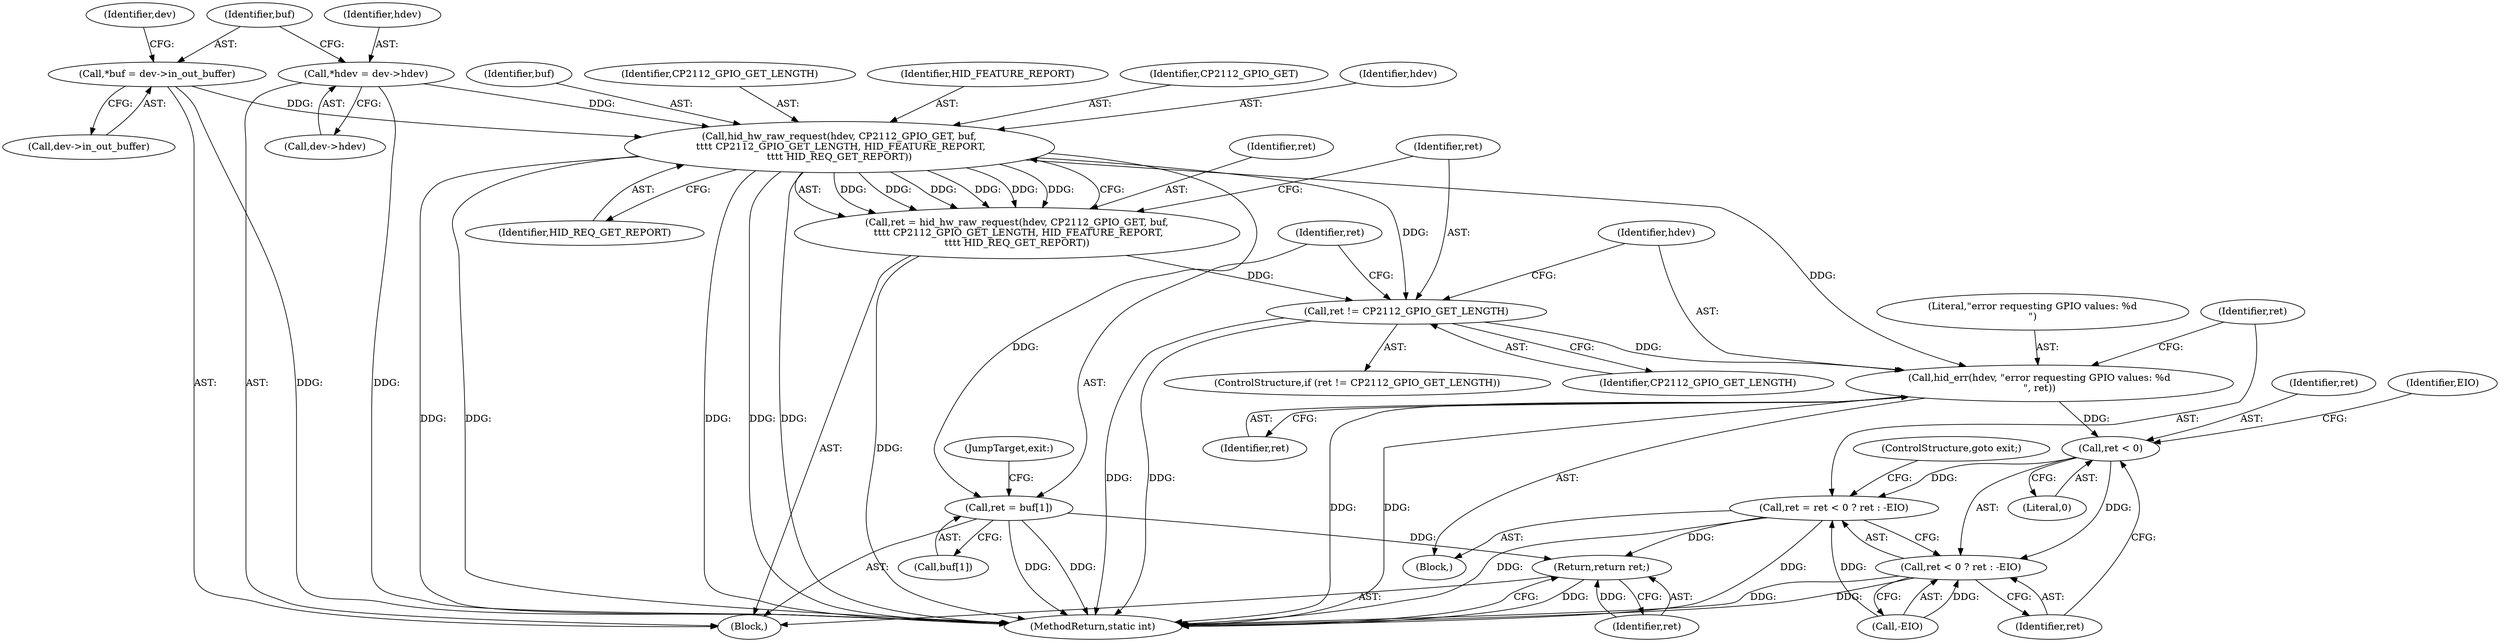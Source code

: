 digraph "0_linux_7a7b5df84b6b4e5d599c7289526eed96541a0654_1@pointer" {
"1000130" [label="(Call,hid_hw_raw_request(hdev, CP2112_GPIO_GET, buf,\n \t\t\t\t CP2112_GPIO_GET_LENGTH, HID_FEATURE_REPORT,\n\t\t\t\t HID_REQ_GET_REPORT))"];
"1000109" [label="(Call,*hdev = dev->hdev)"];
"1000115" [label="(Call,*buf = dev->in_out_buffer)"];
"1000128" [label="(Call,ret = hid_hw_raw_request(hdev, CP2112_GPIO_GET, buf,\n \t\t\t\t CP2112_GPIO_GET_LENGTH, HID_FEATURE_REPORT,\n\t\t\t\t HID_REQ_GET_REPORT))"];
"1000138" [label="(Call,ret != CP2112_GPIO_GET_LENGTH)"];
"1000142" [label="(Call,hid_err(hdev, \"error requesting GPIO values: %d\n\", ret))"];
"1000149" [label="(Call,ret < 0)"];
"1000146" [label="(Call,ret = ret < 0 ? ret : -EIO)"];
"1000168" [label="(Return,return ret;)"];
"1000148" [label="(Call,ret < 0 ? ret : -EIO)"];
"1000156" [label="(Call,ret = buf[1])"];
"1000133" [label="(Identifier,buf)"];
"1000116" [label="(Identifier,buf)"];
"1000143" [label="(Identifier,hdev)"];
"1000161" [label="(JumpTarget,exit:)"];
"1000156" [label="(Call,ret = buf[1])"];
"1000128" [label="(Call,ret = hid_hw_raw_request(hdev, CP2112_GPIO_GET, buf,\n \t\t\t\t CP2112_GPIO_GET_LENGTH, HID_FEATURE_REPORT,\n\t\t\t\t HID_REQ_GET_REPORT))"];
"1000137" [label="(ControlStructure,if (ret != CP2112_GPIO_GET_LENGTH))"];
"1000168" [label="(Return,return ret;)"];
"1000150" [label="(Identifier,ret)"];
"1000141" [label="(Block,)"];
"1000134" [label="(Identifier,CP2112_GPIO_GET_LENGTH)"];
"1000125" [label="(Identifier,dev)"];
"1000152" [label="(Identifier,ret)"];
"1000115" [label="(Call,*buf = dev->in_out_buffer)"];
"1000155" [label="(ControlStructure,goto exit;)"];
"1000142" [label="(Call,hid_err(hdev, \"error requesting GPIO values: %d\n\", ret))"];
"1000140" [label="(Identifier,CP2112_GPIO_GET_LENGTH)"];
"1000110" [label="(Identifier,hdev)"];
"1000129" [label="(Identifier,ret)"];
"1000145" [label="(Identifier,ret)"];
"1000138" [label="(Call,ret != CP2112_GPIO_GET_LENGTH)"];
"1000157" [label="(Identifier,ret)"];
"1000130" [label="(Call,hid_hw_raw_request(hdev, CP2112_GPIO_GET, buf,\n \t\t\t\t CP2112_GPIO_GET_LENGTH, HID_FEATURE_REPORT,\n\t\t\t\t HID_REQ_GET_REPORT))"];
"1000144" [label="(Literal,\"error requesting GPIO values: %d\n\")"];
"1000117" [label="(Call,dev->in_out_buffer)"];
"1000135" [label="(Identifier,HID_FEATURE_REPORT)"];
"1000170" [label="(MethodReturn,static int)"];
"1000146" [label="(Call,ret = ret < 0 ? ret : -EIO)"];
"1000111" [label="(Call,dev->hdev)"];
"1000139" [label="(Identifier,ret)"];
"1000158" [label="(Call,buf[1])"];
"1000148" [label="(Call,ret < 0 ? ret : -EIO)"];
"1000102" [label="(Block,)"];
"1000149" [label="(Call,ret < 0)"];
"1000153" [label="(Call,-EIO)"];
"1000109" [label="(Call,*hdev = dev->hdev)"];
"1000132" [label="(Identifier,CP2112_GPIO_GET)"];
"1000154" [label="(Identifier,EIO)"];
"1000147" [label="(Identifier,ret)"];
"1000131" [label="(Identifier,hdev)"];
"1000151" [label="(Literal,0)"];
"1000169" [label="(Identifier,ret)"];
"1000136" [label="(Identifier,HID_REQ_GET_REPORT)"];
"1000130" -> "1000128"  [label="AST: "];
"1000130" -> "1000136"  [label="CFG: "];
"1000131" -> "1000130"  [label="AST: "];
"1000132" -> "1000130"  [label="AST: "];
"1000133" -> "1000130"  [label="AST: "];
"1000134" -> "1000130"  [label="AST: "];
"1000135" -> "1000130"  [label="AST: "];
"1000136" -> "1000130"  [label="AST: "];
"1000128" -> "1000130"  [label="CFG: "];
"1000130" -> "1000170"  [label="DDG: "];
"1000130" -> "1000170"  [label="DDG: "];
"1000130" -> "1000170"  [label="DDG: "];
"1000130" -> "1000170"  [label="DDG: "];
"1000130" -> "1000170"  [label="DDG: "];
"1000130" -> "1000128"  [label="DDG: "];
"1000130" -> "1000128"  [label="DDG: "];
"1000130" -> "1000128"  [label="DDG: "];
"1000130" -> "1000128"  [label="DDG: "];
"1000130" -> "1000128"  [label="DDG: "];
"1000130" -> "1000128"  [label="DDG: "];
"1000109" -> "1000130"  [label="DDG: "];
"1000115" -> "1000130"  [label="DDG: "];
"1000130" -> "1000138"  [label="DDG: "];
"1000130" -> "1000142"  [label="DDG: "];
"1000130" -> "1000156"  [label="DDG: "];
"1000109" -> "1000102"  [label="AST: "];
"1000109" -> "1000111"  [label="CFG: "];
"1000110" -> "1000109"  [label="AST: "];
"1000111" -> "1000109"  [label="AST: "];
"1000116" -> "1000109"  [label="CFG: "];
"1000109" -> "1000170"  [label="DDG: "];
"1000115" -> "1000102"  [label="AST: "];
"1000115" -> "1000117"  [label="CFG: "];
"1000116" -> "1000115"  [label="AST: "];
"1000117" -> "1000115"  [label="AST: "];
"1000125" -> "1000115"  [label="CFG: "];
"1000115" -> "1000170"  [label="DDG: "];
"1000128" -> "1000102"  [label="AST: "];
"1000129" -> "1000128"  [label="AST: "];
"1000139" -> "1000128"  [label="CFG: "];
"1000128" -> "1000170"  [label="DDG: "];
"1000128" -> "1000138"  [label="DDG: "];
"1000138" -> "1000137"  [label="AST: "];
"1000138" -> "1000140"  [label="CFG: "];
"1000139" -> "1000138"  [label="AST: "];
"1000140" -> "1000138"  [label="AST: "];
"1000143" -> "1000138"  [label="CFG: "];
"1000157" -> "1000138"  [label="CFG: "];
"1000138" -> "1000170"  [label="DDG: "];
"1000138" -> "1000170"  [label="DDG: "];
"1000138" -> "1000142"  [label="DDG: "];
"1000142" -> "1000141"  [label="AST: "];
"1000142" -> "1000145"  [label="CFG: "];
"1000143" -> "1000142"  [label="AST: "];
"1000144" -> "1000142"  [label="AST: "];
"1000145" -> "1000142"  [label="AST: "];
"1000147" -> "1000142"  [label="CFG: "];
"1000142" -> "1000170"  [label="DDG: "];
"1000142" -> "1000170"  [label="DDG: "];
"1000142" -> "1000149"  [label="DDG: "];
"1000149" -> "1000148"  [label="AST: "];
"1000149" -> "1000151"  [label="CFG: "];
"1000150" -> "1000149"  [label="AST: "];
"1000151" -> "1000149"  [label="AST: "];
"1000152" -> "1000149"  [label="CFG: "];
"1000154" -> "1000149"  [label="CFG: "];
"1000149" -> "1000146"  [label="DDG: "];
"1000149" -> "1000148"  [label="DDG: "];
"1000146" -> "1000141"  [label="AST: "];
"1000146" -> "1000148"  [label="CFG: "];
"1000147" -> "1000146"  [label="AST: "];
"1000148" -> "1000146"  [label="AST: "];
"1000155" -> "1000146"  [label="CFG: "];
"1000146" -> "1000170"  [label="DDG: "];
"1000146" -> "1000170"  [label="DDG: "];
"1000153" -> "1000146"  [label="DDG: "];
"1000146" -> "1000168"  [label="DDG: "];
"1000168" -> "1000102"  [label="AST: "];
"1000168" -> "1000169"  [label="CFG: "];
"1000169" -> "1000168"  [label="AST: "];
"1000170" -> "1000168"  [label="CFG: "];
"1000168" -> "1000170"  [label="DDG: "];
"1000169" -> "1000168"  [label="DDG: "];
"1000156" -> "1000168"  [label="DDG: "];
"1000148" -> "1000152"  [label="CFG: "];
"1000148" -> "1000153"  [label="CFG: "];
"1000152" -> "1000148"  [label="AST: "];
"1000153" -> "1000148"  [label="AST: "];
"1000148" -> "1000170"  [label="DDG: "];
"1000148" -> "1000170"  [label="DDG: "];
"1000153" -> "1000148"  [label="DDG: "];
"1000156" -> "1000102"  [label="AST: "];
"1000156" -> "1000158"  [label="CFG: "];
"1000157" -> "1000156"  [label="AST: "];
"1000158" -> "1000156"  [label="AST: "];
"1000161" -> "1000156"  [label="CFG: "];
"1000156" -> "1000170"  [label="DDG: "];
"1000156" -> "1000170"  [label="DDG: "];
}
